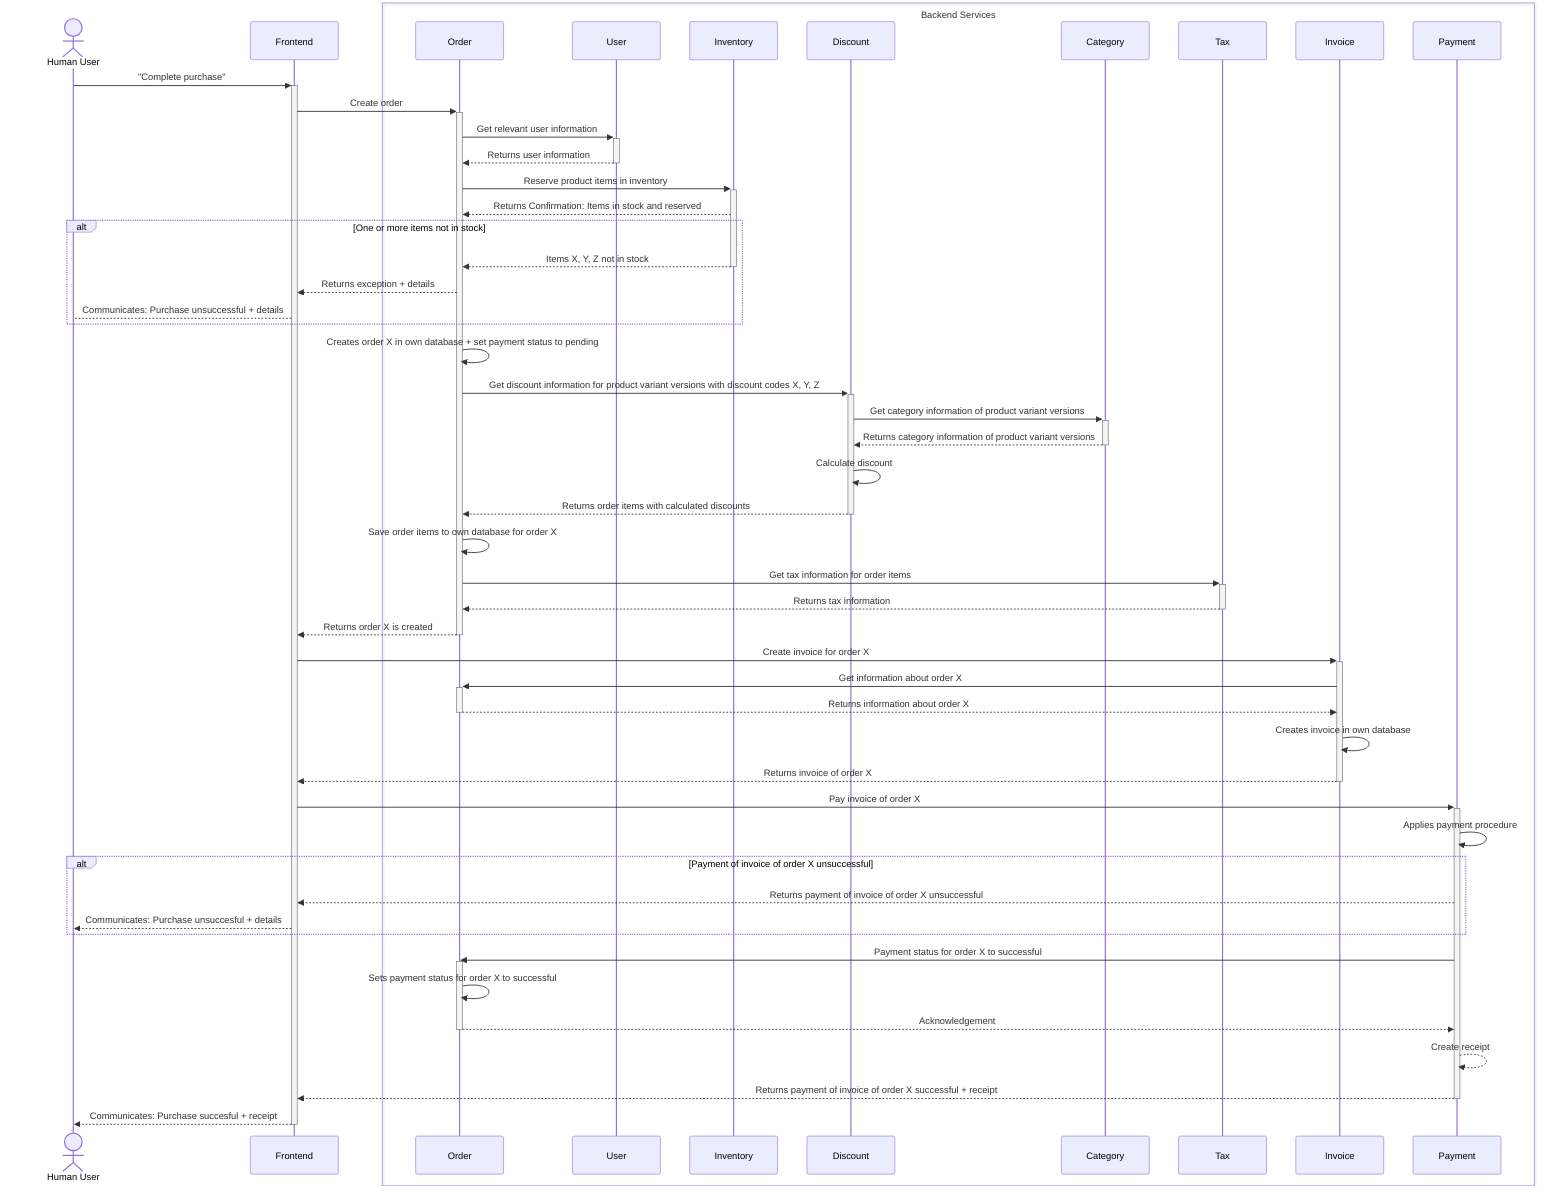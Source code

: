 sequenceDiagram
    actor Human User
    Human User ->>+ Frontend: "Complete purchase"
    Frontend ->>+ Order: Create order
    Order ->>+ User: Get relevant user information
    User -->>- Order: Returns user information
    Order ->>+ Inventory: Reserve product items in inventory
    Inventory -->> Order: Returns Confirmation: Items in stock and reserved
    alt One or more items not in stock
        Inventory -->>- Order: Items X, Y, Z not in stock
        Order -->> Frontend: Returns exception + details
        Frontend --> Human User: Communicates: Purchase unsuccessful + details
    end
    Order ->> Order: Creates order X in own database + set payment status to pending
    Order ->>+ Discount: Get discount information for product variant versions with discount codes X, Y, Z
    Discount ->>+ Category: Get category information of product variant versions
    Category -->>- Discount: Returns category information of product variant versions
    Discount ->> Discount: Calculate discount
    Discount -->>- Order: Returns order items with calculated discounts
    Order ->> Order: Save order items to own database for order X
    Order ->>+ Tax: Get tax information for order items
    Tax -->>- Order: Returns tax information
    Order -->>- Frontend: Returns order X is created
    Frontend ->>+ Invoice: Create invoice for order X
    Invoice ->>+ Order: Get information about order X
    Order -->>- Invoice: Returns information about order X
    Invoice ->> Invoice: Creates invoice in own database
    Invoice -->>- Frontend: Returns invoice of order X
    Frontend ->>+ Payment: Pay invoice of order X
    Payment ->> Payment: Applies payment procedure
    alt Payment of invoice of order X unsuccessful
        Payment -->> Frontend: Returns payment of invoice of order X unsuccessful
        Frontend -->> Human User: Communicates: Purchase unsuccesful + details
    end
    Payment ->> Order: Payment status for order X to successful
    activate Order
    Order ->> Order: Sets payment status for order X to successful
    Order -->> Payment: Acknowledgement
    deactivate Order
    Payment -->> Payment: Create receipt
    Payment -->>- Frontend: Returns payment of invoice of order X successful + receipt
    Frontend -->>- Human User: Communicates: Purchase succesful + receipt
    box Backend Services
    participant User
    participant Order
    participant Inventory
    participant Tax
    participant Discount
    participant Category
    participant Invoice
    participant Payment
    end